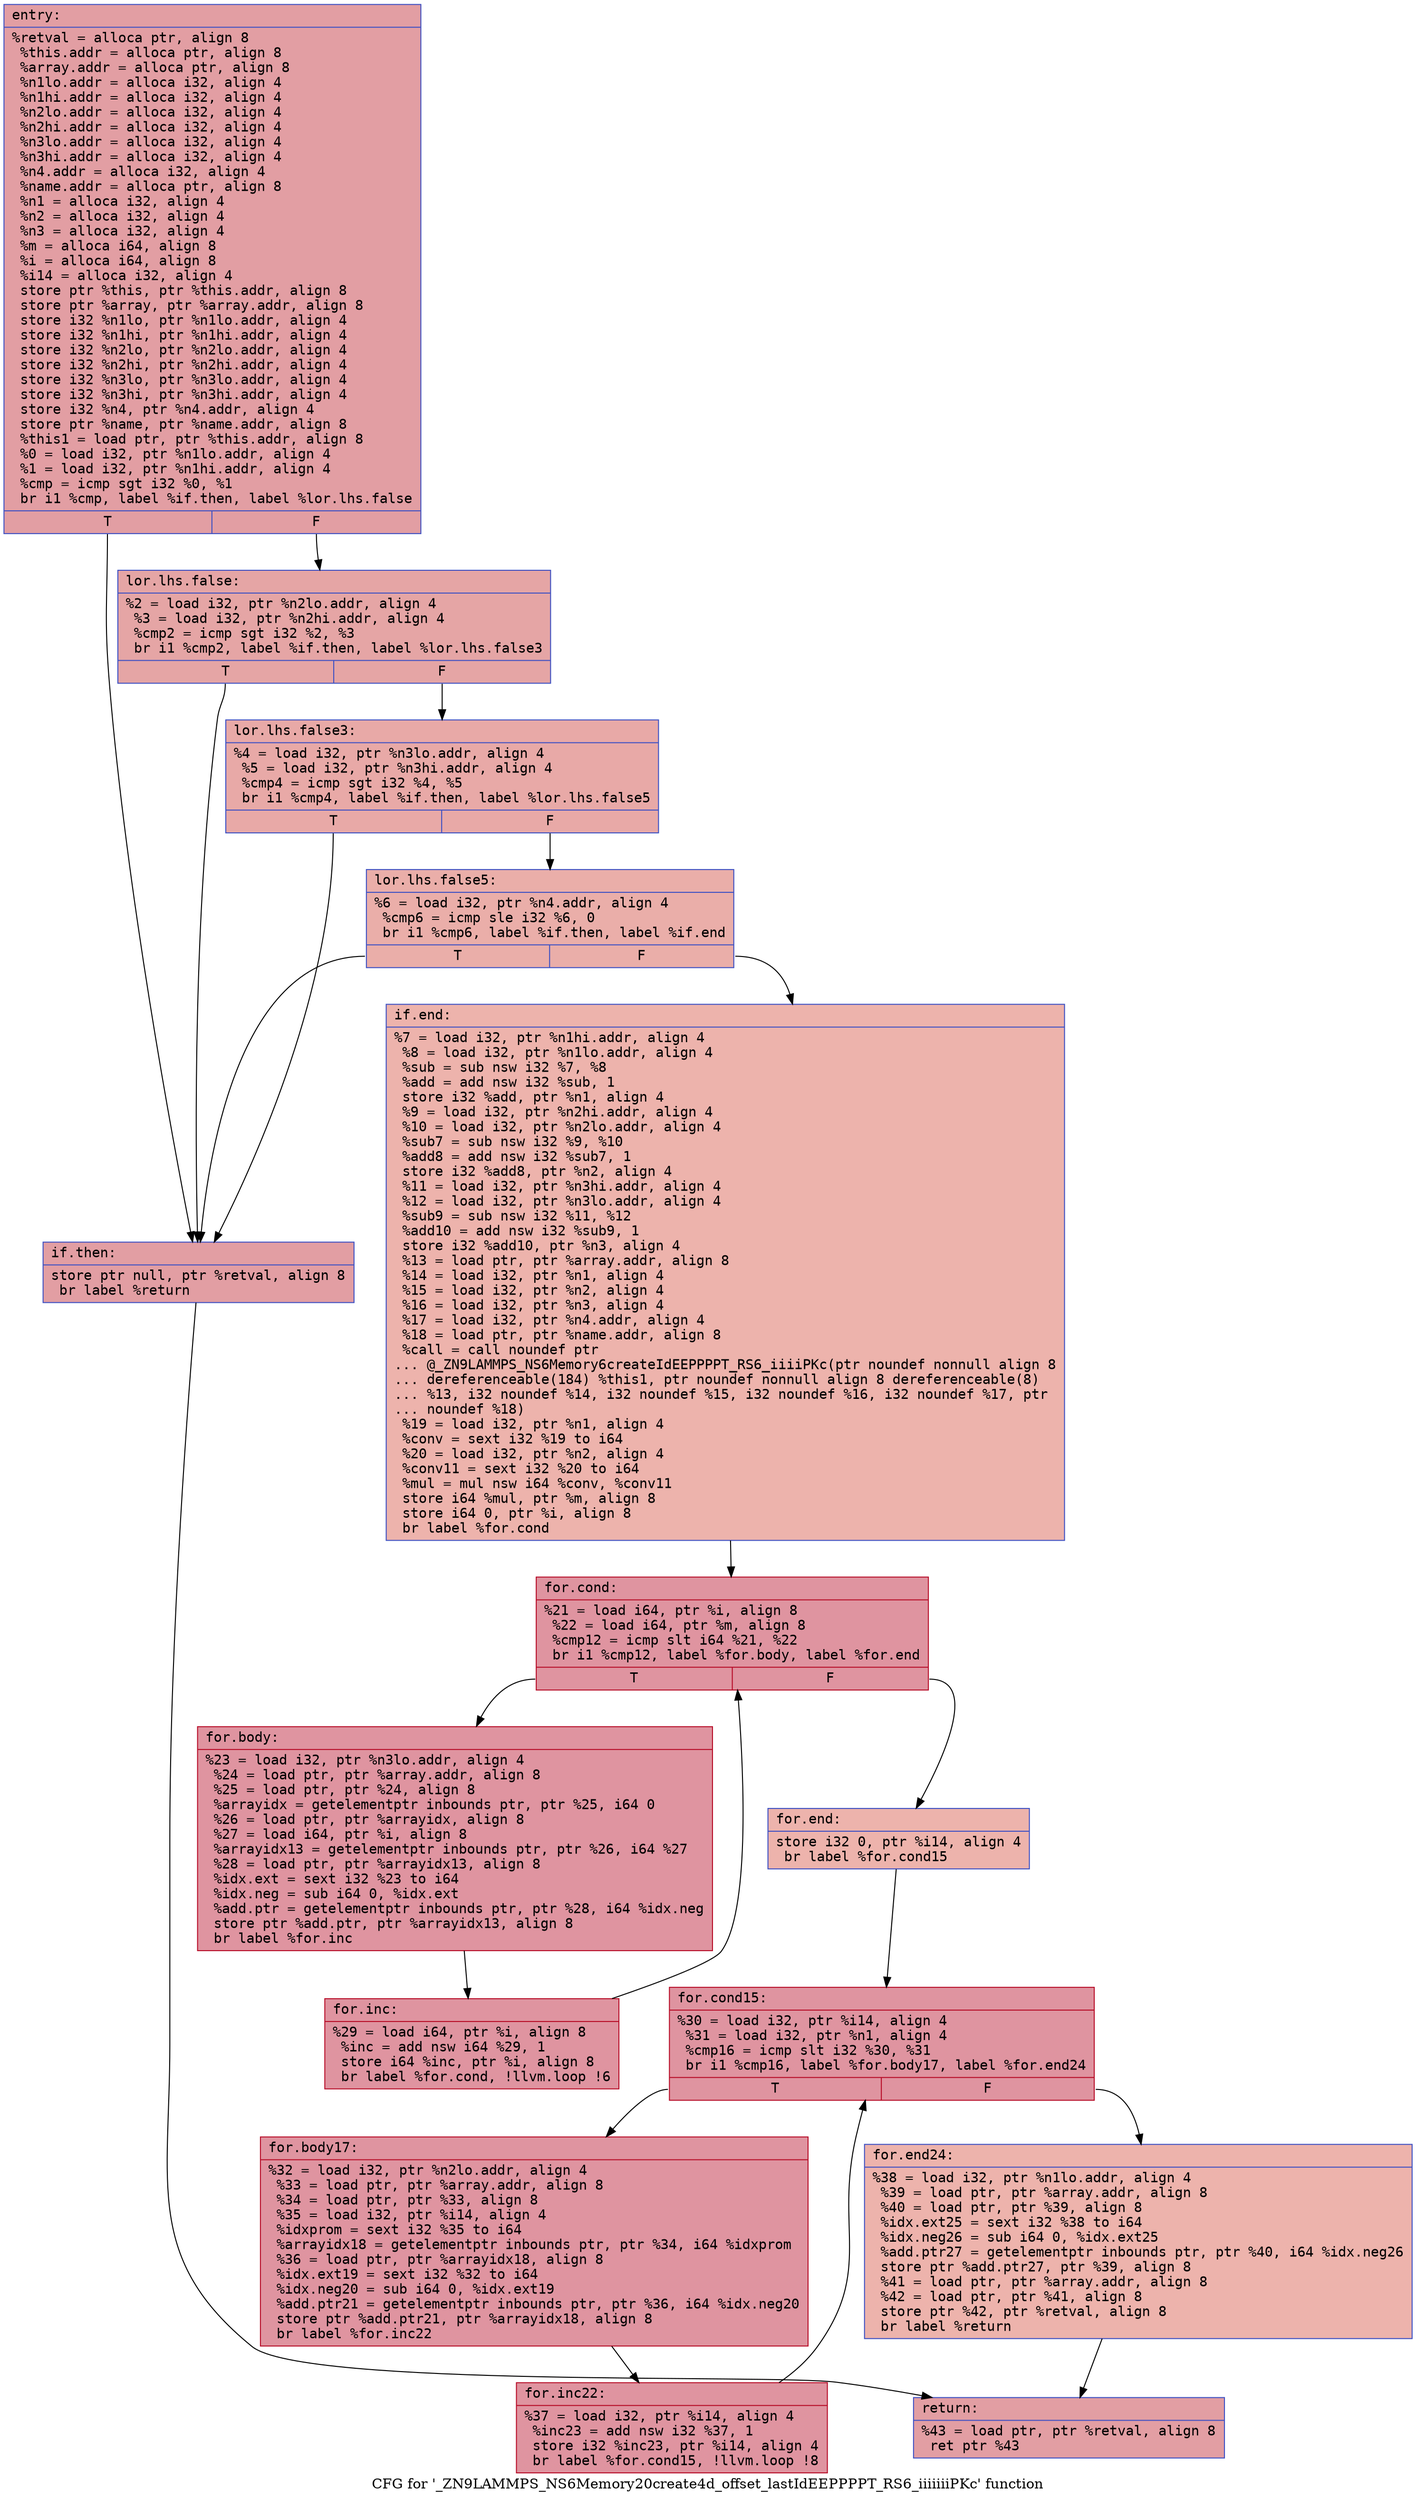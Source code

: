 digraph "CFG for '_ZN9LAMMPS_NS6Memory20create4d_offset_lastIdEEPPPPT_RS6_iiiiiiiPKc' function" {
	label="CFG for '_ZN9LAMMPS_NS6Memory20create4d_offset_lastIdEEPPPPT_RS6_iiiiiiiPKc' function";

	Node0x560b5148e6a0 [shape=record,color="#3d50c3ff", style=filled, fillcolor="#be242e70" fontname="Courier",label="{entry:\l|  %retval = alloca ptr, align 8\l  %this.addr = alloca ptr, align 8\l  %array.addr = alloca ptr, align 8\l  %n1lo.addr = alloca i32, align 4\l  %n1hi.addr = alloca i32, align 4\l  %n2lo.addr = alloca i32, align 4\l  %n2hi.addr = alloca i32, align 4\l  %n3lo.addr = alloca i32, align 4\l  %n3hi.addr = alloca i32, align 4\l  %n4.addr = alloca i32, align 4\l  %name.addr = alloca ptr, align 8\l  %n1 = alloca i32, align 4\l  %n2 = alloca i32, align 4\l  %n3 = alloca i32, align 4\l  %m = alloca i64, align 8\l  %i = alloca i64, align 8\l  %i14 = alloca i32, align 4\l  store ptr %this, ptr %this.addr, align 8\l  store ptr %array, ptr %array.addr, align 8\l  store i32 %n1lo, ptr %n1lo.addr, align 4\l  store i32 %n1hi, ptr %n1hi.addr, align 4\l  store i32 %n2lo, ptr %n2lo.addr, align 4\l  store i32 %n2hi, ptr %n2hi.addr, align 4\l  store i32 %n3lo, ptr %n3lo.addr, align 4\l  store i32 %n3hi, ptr %n3hi.addr, align 4\l  store i32 %n4, ptr %n4.addr, align 4\l  store ptr %name, ptr %name.addr, align 8\l  %this1 = load ptr, ptr %this.addr, align 8\l  %0 = load i32, ptr %n1lo.addr, align 4\l  %1 = load i32, ptr %n1hi.addr, align 4\l  %cmp = icmp sgt i32 %0, %1\l  br i1 %cmp, label %if.then, label %lor.lhs.false\l|{<s0>T|<s1>F}}"];
	Node0x560b5148e6a0:s0 -> Node0x560b5148e710[tooltip="entry -> if.then\nProbability 50.00%" ];
	Node0x560b5148e6a0:s1 -> Node0x560b51490230[tooltip="entry -> lor.lhs.false\nProbability 50.00%" ];
	Node0x560b51490230 [shape=record,color="#3d50c3ff", style=filled, fillcolor="#c5333470" fontname="Courier",label="{lor.lhs.false:\l|  %2 = load i32, ptr %n2lo.addr, align 4\l  %3 = load i32, ptr %n2hi.addr, align 4\l  %cmp2 = icmp sgt i32 %2, %3\l  br i1 %cmp2, label %if.then, label %lor.lhs.false3\l|{<s0>T|<s1>F}}"];
	Node0x560b51490230:s0 -> Node0x560b5148e710[tooltip="lor.lhs.false -> if.then\nProbability 50.00%" ];
	Node0x560b51490230:s1 -> Node0x560b51490480[tooltip="lor.lhs.false -> lor.lhs.false3\nProbability 50.00%" ];
	Node0x560b51490480 [shape=record,color="#3d50c3ff", style=filled, fillcolor="#ca3b3770" fontname="Courier",label="{lor.lhs.false3:\l|  %4 = load i32, ptr %n3lo.addr, align 4\l  %5 = load i32, ptr %n3hi.addr, align 4\l  %cmp4 = icmp sgt i32 %4, %5\l  br i1 %cmp4, label %if.then, label %lor.lhs.false5\l|{<s0>T|<s1>F}}"];
	Node0x560b51490480:s0 -> Node0x560b5148e710[tooltip="lor.lhs.false3 -> if.then\nProbability 50.00%" ];
	Node0x560b51490480:s1 -> Node0x560b51490760[tooltip="lor.lhs.false3 -> lor.lhs.false5\nProbability 50.00%" ];
	Node0x560b51490760 [shape=record,color="#3d50c3ff", style=filled, fillcolor="#d0473d70" fontname="Courier",label="{lor.lhs.false5:\l|  %6 = load i32, ptr %n4.addr, align 4\l  %cmp6 = icmp sle i32 %6, 0\l  br i1 %cmp6, label %if.then, label %if.end\l|{<s0>T|<s1>F}}"];
	Node0x560b51490760:s0 -> Node0x560b5148e710[tooltip="lor.lhs.false5 -> if.then\nProbability 50.00%" ];
	Node0x560b51490760:s1 -> Node0x560b514909c0[tooltip="lor.lhs.false5 -> if.end\nProbability 50.00%" ];
	Node0x560b5148e710 [shape=record,color="#3d50c3ff", style=filled, fillcolor="#be242e70" fontname="Courier",label="{if.then:\l|  store ptr null, ptr %retval, align 8\l  br label %return\l}"];
	Node0x560b5148e710 -> Node0x560b51490b80[tooltip="if.then -> return\nProbability 100.00%" ];
	Node0x560b514909c0 [shape=record,color="#3d50c3ff", style=filled, fillcolor="#d6524470" fontname="Courier",label="{if.end:\l|  %7 = load i32, ptr %n1hi.addr, align 4\l  %8 = load i32, ptr %n1lo.addr, align 4\l  %sub = sub nsw i32 %7, %8\l  %add = add nsw i32 %sub, 1\l  store i32 %add, ptr %n1, align 4\l  %9 = load i32, ptr %n2hi.addr, align 4\l  %10 = load i32, ptr %n2lo.addr, align 4\l  %sub7 = sub nsw i32 %9, %10\l  %add8 = add nsw i32 %sub7, 1\l  store i32 %add8, ptr %n2, align 4\l  %11 = load i32, ptr %n3hi.addr, align 4\l  %12 = load i32, ptr %n3lo.addr, align 4\l  %sub9 = sub nsw i32 %11, %12\l  %add10 = add nsw i32 %sub9, 1\l  store i32 %add10, ptr %n3, align 4\l  %13 = load ptr, ptr %array.addr, align 8\l  %14 = load i32, ptr %n1, align 4\l  %15 = load i32, ptr %n2, align 4\l  %16 = load i32, ptr %n3, align 4\l  %17 = load i32, ptr %n4.addr, align 4\l  %18 = load ptr, ptr %name.addr, align 8\l  %call = call noundef ptr\l... @_ZN9LAMMPS_NS6Memory6createIdEEPPPPT_RS6_iiiiPKc(ptr noundef nonnull align 8\l... dereferenceable(184) %this1, ptr noundef nonnull align 8 dereferenceable(8)\l... %13, i32 noundef %14, i32 noundef %15, i32 noundef %16, i32 noundef %17, ptr\l... noundef %18)\l  %19 = load i32, ptr %n1, align 4\l  %conv = sext i32 %19 to i64\l  %20 = load i32, ptr %n2, align 4\l  %conv11 = sext i32 %20 to i64\l  %mul = mul nsw i64 %conv, %conv11\l  store i64 %mul, ptr %m, align 8\l  store i64 0, ptr %i, align 8\l  br label %for.cond\l}"];
	Node0x560b514909c0 -> Node0x560b5148f650[tooltip="if.end -> for.cond\nProbability 100.00%" ];
	Node0x560b5148f650 [shape=record,color="#b70d28ff", style=filled, fillcolor="#b70d2870" fontname="Courier",label="{for.cond:\l|  %21 = load i64, ptr %i, align 8\l  %22 = load i64, ptr %m, align 8\l  %cmp12 = icmp slt i64 %21, %22\l  br i1 %cmp12, label %for.body, label %for.end\l|{<s0>T|<s1>F}}"];
	Node0x560b5148f650:s0 -> Node0x560b512fc390[tooltip="for.cond -> for.body\nProbability 96.88%" ];
	Node0x560b5148f650:s1 -> Node0x560b51492510[tooltip="for.cond -> for.end\nProbability 3.12%" ];
	Node0x560b512fc390 [shape=record,color="#b70d28ff", style=filled, fillcolor="#b70d2870" fontname="Courier",label="{for.body:\l|  %23 = load i32, ptr %n3lo.addr, align 4\l  %24 = load ptr, ptr %array.addr, align 8\l  %25 = load ptr, ptr %24, align 8\l  %arrayidx = getelementptr inbounds ptr, ptr %25, i64 0\l  %26 = load ptr, ptr %arrayidx, align 8\l  %27 = load i64, ptr %i, align 8\l  %arrayidx13 = getelementptr inbounds ptr, ptr %26, i64 %27\l  %28 = load ptr, ptr %arrayidx13, align 8\l  %idx.ext = sext i32 %23 to i64\l  %idx.neg = sub i64 0, %idx.ext\l  %add.ptr = getelementptr inbounds ptr, ptr %28, i64 %idx.neg\l  store ptr %add.ptr, ptr %arrayidx13, align 8\l  br label %for.inc\l}"];
	Node0x560b512fc390 -> Node0x560b51492d70[tooltip="for.body -> for.inc\nProbability 100.00%" ];
	Node0x560b51492d70 [shape=record,color="#b70d28ff", style=filled, fillcolor="#b70d2870" fontname="Courier",label="{for.inc:\l|  %29 = load i64, ptr %i, align 8\l  %inc = add nsw i64 %29, 1\l  store i64 %inc, ptr %i, align 8\l  br label %for.cond, !llvm.loop !6\l}"];
	Node0x560b51492d70 -> Node0x560b5148f650[tooltip="for.inc -> for.cond\nProbability 100.00%" ];
	Node0x560b51492510 [shape=record,color="#3d50c3ff", style=filled, fillcolor="#d6524470" fontname="Courier",label="{for.end:\l|  store i32 0, ptr %i14, align 4\l  br label %for.cond15\l}"];
	Node0x560b51492510 -> Node0x560b51493240[tooltip="for.end -> for.cond15\nProbability 100.00%" ];
	Node0x560b51493240 [shape=record,color="#b70d28ff", style=filled, fillcolor="#b70d2870" fontname="Courier",label="{for.cond15:\l|  %30 = load i32, ptr %i14, align 4\l  %31 = load i32, ptr %n1, align 4\l  %cmp16 = icmp slt i32 %30, %31\l  br i1 %cmp16, label %for.body17, label %for.end24\l|{<s0>T|<s1>F}}"];
	Node0x560b51493240:s0 -> Node0x560b514934e0[tooltip="for.cond15 -> for.body17\nProbability 96.88%" ];
	Node0x560b51493240:s1 -> Node0x560b51493560[tooltip="for.cond15 -> for.end24\nProbability 3.12%" ];
	Node0x560b514934e0 [shape=record,color="#b70d28ff", style=filled, fillcolor="#b70d2870" fontname="Courier",label="{for.body17:\l|  %32 = load i32, ptr %n2lo.addr, align 4\l  %33 = load ptr, ptr %array.addr, align 8\l  %34 = load ptr, ptr %33, align 8\l  %35 = load i32, ptr %i14, align 4\l  %idxprom = sext i32 %35 to i64\l  %arrayidx18 = getelementptr inbounds ptr, ptr %34, i64 %idxprom\l  %36 = load ptr, ptr %arrayidx18, align 8\l  %idx.ext19 = sext i32 %32 to i64\l  %idx.neg20 = sub i64 0, %idx.ext19\l  %add.ptr21 = getelementptr inbounds ptr, ptr %36, i64 %idx.neg20\l  store ptr %add.ptr21, ptr %arrayidx18, align 8\l  br label %for.inc22\l}"];
	Node0x560b514934e0 -> Node0x560b51493d40[tooltip="for.body17 -> for.inc22\nProbability 100.00%" ];
	Node0x560b51493d40 [shape=record,color="#b70d28ff", style=filled, fillcolor="#b70d2870" fontname="Courier",label="{for.inc22:\l|  %37 = load i32, ptr %i14, align 4\l  %inc23 = add nsw i32 %37, 1\l  store i32 %inc23, ptr %i14, align 4\l  br label %for.cond15, !llvm.loop !8\l}"];
	Node0x560b51493d40 -> Node0x560b51493240[tooltip="for.inc22 -> for.cond15\nProbability 100.00%" ];
	Node0x560b51493560 [shape=record,color="#3d50c3ff", style=filled, fillcolor="#d6524470" fontname="Courier",label="{for.end24:\l|  %38 = load i32, ptr %n1lo.addr, align 4\l  %39 = load ptr, ptr %array.addr, align 8\l  %40 = load ptr, ptr %39, align 8\l  %idx.ext25 = sext i32 %38 to i64\l  %idx.neg26 = sub i64 0, %idx.ext25\l  %add.ptr27 = getelementptr inbounds ptr, ptr %40, i64 %idx.neg26\l  store ptr %add.ptr27, ptr %39, align 8\l  %41 = load ptr, ptr %array.addr, align 8\l  %42 = load ptr, ptr %41, align 8\l  store ptr %42, ptr %retval, align 8\l  br label %return\l}"];
	Node0x560b51493560 -> Node0x560b51490b80[tooltip="for.end24 -> return\nProbability 100.00%" ];
	Node0x560b51490b80 [shape=record,color="#3d50c3ff", style=filled, fillcolor="#be242e70" fontname="Courier",label="{return:\l|  %43 = load ptr, ptr %retval, align 8\l  ret ptr %43\l}"];
}
